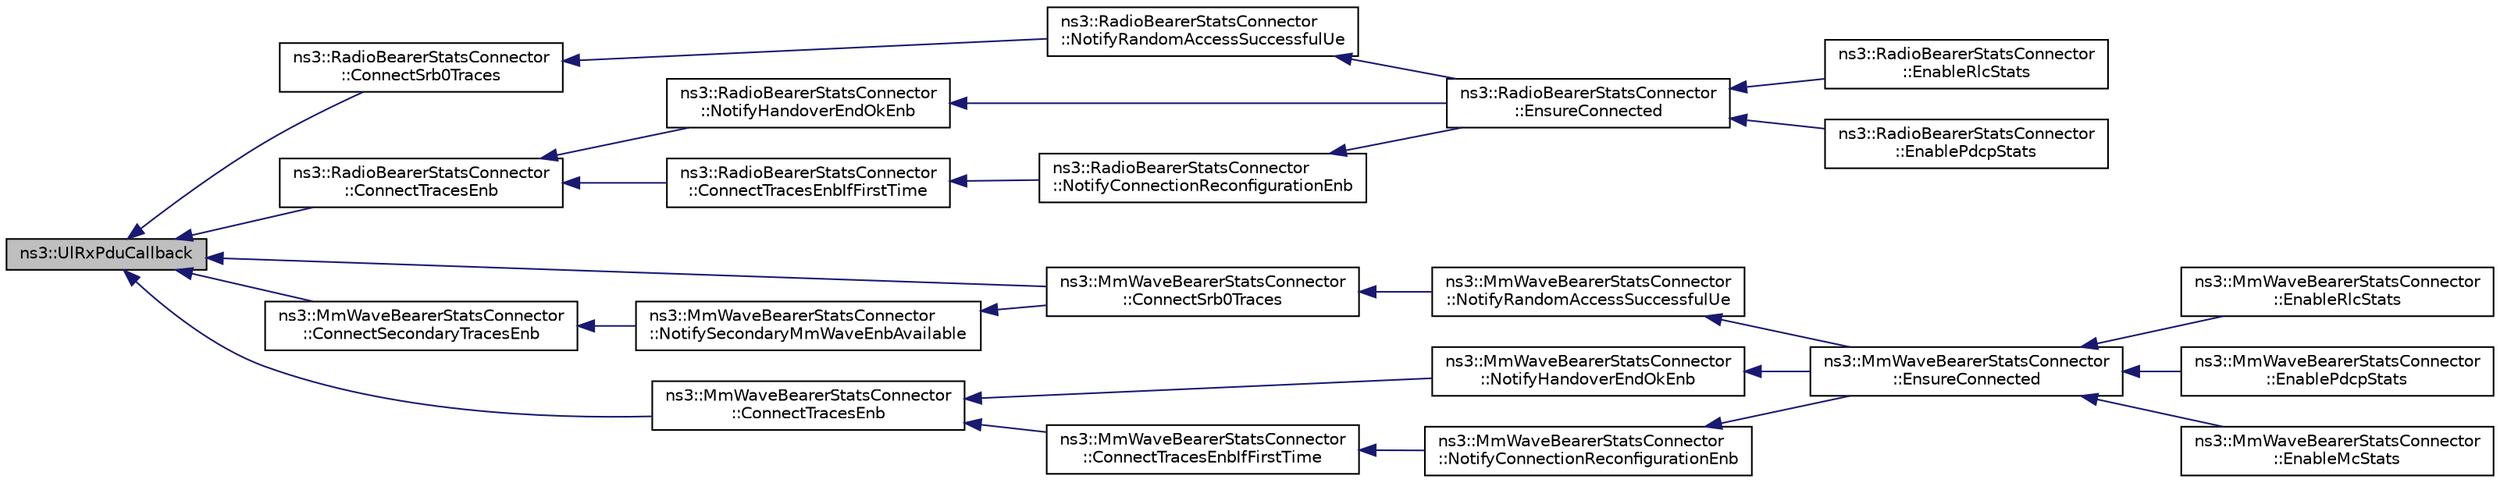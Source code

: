 digraph "ns3::UlRxPduCallback"
{
  edge [fontname="Helvetica",fontsize="10",labelfontname="Helvetica",labelfontsize="10"];
  node [fontname="Helvetica",fontsize="10",shape=record];
  rankdir="LR";
  Node1 [label="ns3::UlRxPduCallback",height=0.2,width=0.4,color="black", fillcolor="grey75", style="filled", fontcolor="black"];
  Node1 -> Node2 [dir="back",color="midnightblue",fontsize="10",style="solid"];
  Node2 [label="ns3::RadioBearerStatsConnector\l::ConnectSrb0Traces",height=0.2,width=0.4,color="black", fillcolor="white", style="filled",URL="$d7/d1f/classns3_1_1RadioBearerStatsConnector.html#a717b470bb9a095dfb9d44c34c1b09e15"];
  Node2 -> Node3 [dir="back",color="midnightblue",fontsize="10",style="solid"];
  Node3 [label="ns3::RadioBearerStatsConnector\l::NotifyRandomAccessSuccessfulUe",height=0.2,width=0.4,color="black", fillcolor="white", style="filled",URL="$d7/d1f/classns3_1_1RadioBearerStatsConnector.html#a2bd1e59ad20e4959925ee606ac324a42"];
  Node3 -> Node4 [dir="back",color="midnightblue",fontsize="10",style="solid"];
  Node4 [label="ns3::RadioBearerStatsConnector\l::EnsureConnected",height=0.2,width=0.4,color="black", fillcolor="white", style="filled",URL="$d7/d1f/classns3_1_1RadioBearerStatsConnector.html#aba249ded64e78b11c7d2d54354118154"];
  Node4 -> Node5 [dir="back",color="midnightblue",fontsize="10",style="solid"];
  Node5 [label="ns3::RadioBearerStatsConnector\l::EnableRlcStats",height=0.2,width=0.4,color="black", fillcolor="white", style="filled",URL="$d7/d1f/classns3_1_1RadioBearerStatsConnector.html#a75ac2448eff569ea1b65671365191e2e"];
  Node4 -> Node6 [dir="back",color="midnightblue",fontsize="10",style="solid"];
  Node6 [label="ns3::RadioBearerStatsConnector\l::EnablePdcpStats",height=0.2,width=0.4,color="black", fillcolor="white", style="filled",URL="$d7/d1f/classns3_1_1RadioBearerStatsConnector.html#a28d09ec1f97c680dfe67ab91150fdfa4"];
  Node1 -> Node7 [dir="back",color="midnightblue",fontsize="10",style="solid"];
  Node7 [label="ns3::RadioBearerStatsConnector\l::ConnectTracesEnb",height=0.2,width=0.4,color="black", fillcolor="white", style="filled",URL="$d7/d1f/classns3_1_1RadioBearerStatsConnector.html#a1a09fef5f081a058913a917c8a78cfc5"];
  Node7 -> Node8 [dir="back",color="midnightblue",fontsize="10",style="solid"];
  Node8 [label="ns3::RadioBearerStatsConnector\l::NotifyHandoverEndOkEnb",height=0.2,width=0.4,color="black", fillcolor="white", style="filled",URL="$d7/d1f/classns3_1_1RadioBearerStatsConnector.html#a64e263f8e1571b8136daeb4e770e7b0b"];
  Node8 -> Node4 [dir="back",color="midnightblue",fontsize="10",style="solid"];
  Node7 -> Node9 [dir="back",color="midnightblue",fontsize="10",style="solid"];
  Node9 [label="ns3::RadioBearerStatsConnector\l::ConnectTracesEnbIfFirstTime",height=0.2,width=0.4,color="black", fillcolor="white", style="filled",URL="$d7/d1f/classns3_1_1RadioBearerStatsConnector.html#a1e460064135aff49f310a158accd43e4"];
  Node9 -> Node10 [dir="back",color="midnightblue",fontsize="10",style="solid"];
  Node10 [label="ns3::RadioBearerStatsConnector\l::NotifyConnectionReconfigurationEnb",height=0.2,width=0.4,color="black", fillcolor="white", style="filled",URL="$d7/d1f/classns3_1_1RadioBearerStatsConnector.html#ae0909fe24d58f9ca9c00bd9718a2d49c"];
  Node10 -> Node4 [dir="back",color="midnightblue",fontsize="10",style="solid"];
  Node1 -> Node11 [dir="back",color="midnightblue",fontsize="10",style="solid"];
  Node11 [label="ns3::MmWaveBearerStatsConnector\l::ConnectSrb0Traces",height=0.2,width=0.4,color="black", fillcolor="white", style="filled",URL="$d7/d9f/classns3_1_1MmWaveBearerStatsConnector.html#a67ba4f3742257431e011553f70426f29"];
  Node11 -> Node12 [dir="back",color="midnightblue",fontsize="10",style="solid"];
  Node12 [label="ns3::MmWaveBearerStatsConnector\l::NotifyRandomAccessSuccessfulUe",height=0.2,width=0.4,color="black", fillcolor="white", style="filled",URL="$d7/d9f/classns3_1_1MmWaveBearerStatsConnector.html#af8b77855f80cb2735024e101e705d67f"];
  Node12 -> Node13 [dir="back",color="midnightblue",fontsize="10",style="solid"];
  Node13 [label="ns3::MmWaveBearerStatsConnector\l::EnsureConnected",height=0.2,width=0.4,color="black", fillcolor="white", style="filled",URL="$d7/d9f/classns3_1_1MmWaveBearerStatsConnector.html#ad020f15189eea1cb6a84555c452d21fd"];
  Node13 -> Node14 [dir="back",color="midnightblue",fontsize="10",style="solid"];
  Node14 [label="ns3::MmWaveBearerStatsConnector\l::EnableRlcStats",height=0.2,width=0.4,color="black", fillcolor="white", style="filled",URL="$d7/d9f/classns3_1_1MmWaveBearerStatsConnector.html#a2f5728fc0218f779fe5802e931fb97f3"];
  Node13 -> Node15 [dir="back",color="midnightblue",fontsize="10",style="solid"];
  Node15 [label="ns3::MmWaveBearerStatsConnector\l::EnablePdcpStats",height=0.2,width=0.4,color="black", fillcolor="white", style="filled",URL="$d7/d9f/classns3_1_1MmWaveBearerStatsConnector.html#a3ec51213db090a61e74609a2bc2653f1"];
  Node13 -> Node16 [dir="back",color="midnightblue",fontsize="10",style="solid"];
  Node16 [label="ns3::MmWaveBearerStatsConnector\l::EnableMcStats",height=0.2,width=0.4,color="black", fillcolor="white", style="filled",URL="$d7/d9f/classns3_1_1MmWaveBearerStatsConnector.html#a2b556a8fbded9ce4a117a5757c124b18"];
  Node1 -> Node17 [dir="back",color="midnightblue",fontsize="10",style="solid"];
  Node17 [label="ns3::MmWaveBearerStatsConnector\l::ConnectTracesEnb",height=0.2,width=0.4,color="black", fillcolor="white", style="filled",URL="$d7/d9f/classns3_1_1MmWaveBearerStatsConnector.html#ab85a0b5fc1a8d1c1fbb8eedbf1876662"];
  Node17 -> Node18 [dir="back",color="midnightblue",fontsize="10",style="solid"];
  Node18 [label="ns3::MmWaveBearerStatsConnector\l::NotifyHandoverEndOkEnb",height=0.2,width=0.4,color="black", fillcolor="white", style="filled",URL="$d7/d9f/classns3_1_1MmWaveBearerStatsConnector.html#aad2a464af800763ebf5fd37fe2241c28"];
  Node18 -> Node13 [dir="back",color="midnightblue",fontsize="10",style="solid"];
  Node17 -> Node19 [dir="back",color="midnightblue",fontsize="10",style="solid"];
  Node19 [label="ns3::MmWaveBearerStatsConnector\l::ConnectTracesEnbIfFirstTime",height=0.2,width=0.4,color="black", fillcolor="white", style="filled",URL="$d7/d9f/classns3_1_1MmWaveBearerStatsConnector.html#af551613866404eae7febda9d6c3aa773"];
  Node19 -> Node20 [dir="back",color="midnightblue",fontsize="10",style="solid"];
  Node20 [label="ns3::MmWaveBearerStatsConnector\l::NotifyConnectionReconfigurationEnb",height=0.2,width=0.4,color="black", fillcolor="white", style="filled",URL="$d7/d9f/classns3_1_1MmWaveBearerStatsConnector.html#a49dcac6336320ee6ddb5da902c4b4dec"];
  Node20 -> Node13 [dir="back",color="midnightblue",fontsize="10",style="solid"];
  Node1 -> Node21 [dir="back",color="midnightblue",fontsize="10",style="solid"];
  Node21 [label="ns3::MmWaveBearerStatsConnector\l::ConnectSecondaryTracesEnb",height=0.2,width=0.4,color="black", fillcolor="white", style="filled",URL="$d7/d9f/classns3_1_1MmWaveBearerStatsConnector.html#a594e4190deade20af31f677f1e145b49"];
  Node21 -> Node22 [dir="back",color="midnightblue",fontsize="10",style="solid"];
  Node22 [label="ns3::MmWaveBearerStatsConnector\l::NotifySecondaryMmWaveEnbAvailable",height=0.2,width=0.4,color="black", fillcolor="white", style="filled",URL="$d7/d9f/classns3_1_1MmWaveBearerStatsConnector.html#aa1b18db31a6f4815544b154f97ff79a5"];
  Node22 -> Node11 [dir="back",color="midnightblue",fontsize="10",style="solid"];
}
